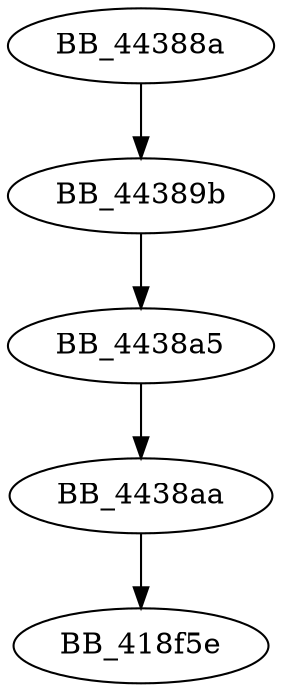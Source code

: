 DiGraph sub_44388A{
BB_44388a->BB_44389b
BB_44389b->BB_4438a5
BB_4438a5->BB_4438aa
BB_4438aa->BB_418f5e
}
